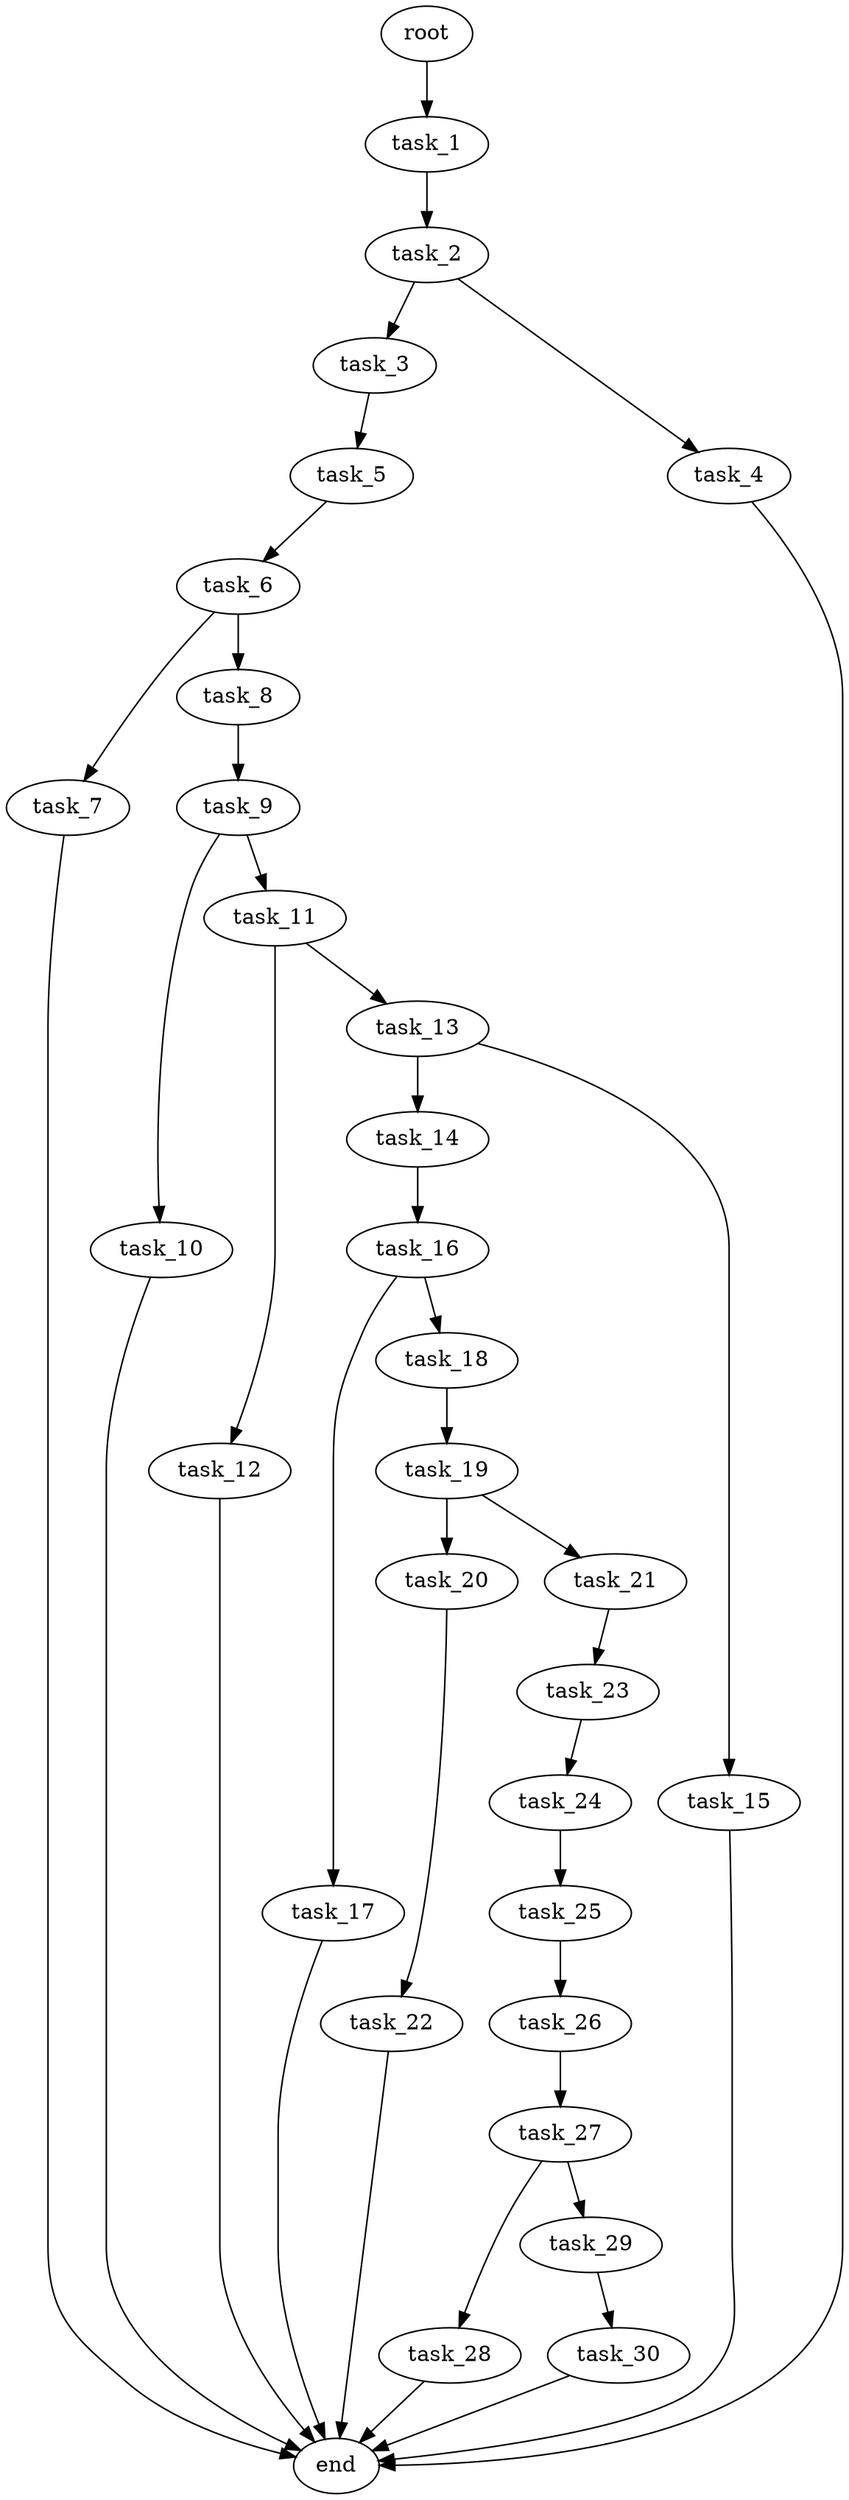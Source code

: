 digraph G {
  root [size="0.000000e+00"];
  task_1 [size="1.925462e+09"];
  task_2 [size="6.344035e+09"];
  task_3 [size="1.416179e+09"];
  task_4 [size="2.042996e+09"];
  task_5 [size="9.185022e+08"];
  task_6 [size="5.926714e+09"];
  task_7 [size="8.312378e+09"];
  task_8 [size="9.318195e+09"];
  task_9 [size="2.363865e+09"];
  task_10 [size="7.825670e+08"];
  task_11 [size="7.250166e+09"];
  task_12 [size="3.115318e+09"];
  task_13 [size="7.217016e+09"];
  task_14 [size="2.450005e+09"];
  task_15 [size="1.765179e+09"];
  task_16 [size="2.490445e+09"];
  task_17 [size="2.854244e+09"];
  task_18 [size="4.483264e+09"];
  task_19 [size="6.356402e+09"];
  task_20 [size="2.719336e+09"];
  task_21 [size="7.813108e+09"];
  task_22 [size="8.010797e+08"];
  task_23 [size="9.725579e+09"];
  task_24 [size="3.983046e+09"];
  task_25 [size="1.678493e+09"];
  task_26 [size="4.414319e+09"];
  task_27 [size="5.053420e+09"];
  task_28 [size="7.349546e+09"];
  task_29 [size="7.603484e+09"];
  task_30 [size="8.196218e+09"];
  end [size="0.000000e+00"];

  root -> task_1 [size="1.000000e-12"];
  task_1 -> task_2 [size="6.344035e+08"];
  task_2 -> task_3 [size="1.416179e+08"];
  task_2 -> task_4 [size="2.042996e+08"];
  task_3 -> task_5 [size="9.185022e+07"];
  task_4 -> end [size="1.000000e-12"];
  task_5 -> task_6 [size="5.926714e+08"];
  task_6 -> task_7 [size="8.312378e+08"];
  task_6 -> task_8 [size="9.318195e+08"];
  task_7 -> end [size="1.000000e-12"];
  task_8 -> task_9 [size="2.363865e+08"];
  task_9 -> task_10 [size="7.825670e+07"];
  task_9 -> task_11 [size="7.250166e+08"];
  task_10 -> end [size="1.000000e-12"];
  task_11 -> task_12 [size="3.115318e+08"];
  task_11 -> task_13 [size="7.217016e+08"];
  task_12 -> end [size="1.000000e-12"];
  task_13 -> task_14 [size="2.450005e+08"];
  task_13 -> task_15 [size="1.765179e+08"];
  task_14 -> task_16 [size="2.490445e+08"];
  task_15 -> end [size="1.000000e-12"];
  task_16 -> task_17 [size="2.854244e+08"];
  task_16 -> task_18 [size="4.483264e+08"];
  task_17 -> end [size="1.000000e-12"];
  task_18 -> task_19 [size="6.356402e+08"];
  task_19 -> task_20 [size="2.719336e+08"];
  task_19 -> task_21 [size="7.813108e+08"];
  task_20 -> task_22 [size="8.010797e+07"];
  task_21 -> task_23 [size="9.725579e+08"];
  task_22 -> end [size="1.000000e-12"];
  task_23 -> task_24 [size="3.983046e+08"];
  task_24 -> task_25 [size="1.678493e+08"];
  task_25 -> task_26 [size="4.414319e+08"];
  task_26 -> task_27 [size="5.053420e+08"];
  task_27 -> task_28 [size="7.349546e+08"];
  task_27 -> task_29 [size="7.603484e+08"];
  task_28 -> end [size="1.000000e-12"];
  task_29 -> task_30 [size="8.196218e+08"];
  task_30 -> end [size="1.000000e-12"];
}
